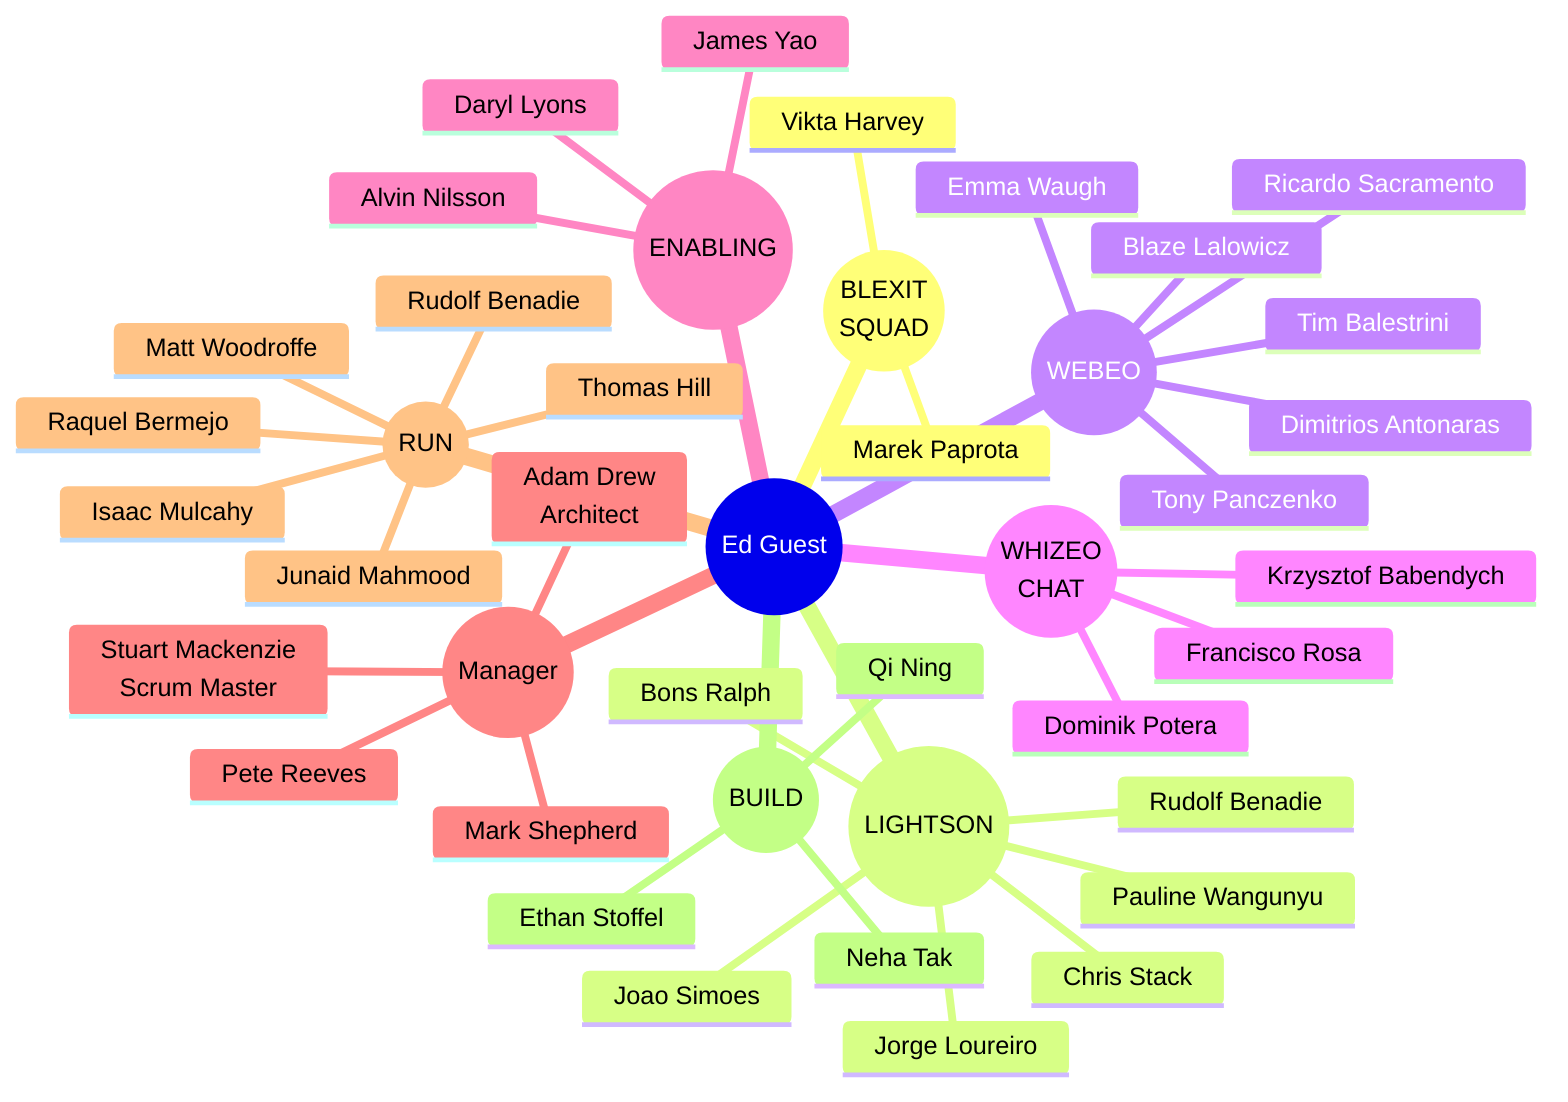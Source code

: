 mindmap
  root((Ed Guest))
    ((BLEXIT <br>SQUAD)
      Vikta Harvey
      Marek Paprota

    ((LIGHTSON)
      Rudolf Benadie
      Joao Simoes
      Bons Ralph
      Chris Stack
      Jorge Loureiro
      Pauline Wangunyu

  

    ((WEBEO)
      Tony Panczenko
      Blaze Lalowicz
      Ricardo Sacramento
      Tim Balestrini
      Dimitrios Antonaras
      Emma Waugh
   
    ((WHIZEO<BR>CHAT)
      Dominik Potera
      Krzysztof Babendych
      Francisco Rosa

    ((ENABLING)
      Daryl Lyons
      James Yao
      Alvin Nilsson
      
    ((Manager(
      Pete Reeves
      Mark Shepherd
      Stuart Mackenzie<br>Scrum Master
      Adam Drew<br> Architect

    ((RUN)
      Rudolf Benadie
      Thomas Hill
      Raquel Bermejo
      Isaac Mulcahy
      Matt Woodroffe
      Junaid Mahmood

    ((BUILD)
        Ethan Stoffel
        Neha Tak
        Qi Ning